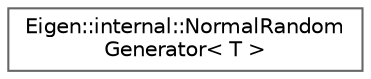 digraph "类继承关系图"
{
 // LATEX_PDF_SIZE
  bgcolor="transparent";
  edge [fontname=Helvetica,fontsize=10,labelfontname=Helvetica,labelfontsize=10];
  node [fontname=Helvetica,fontsize=10,shape=box,height=0.2,width=0.4];
  rankdir="LR";
  Node0 [id="Node000000",label="Eigen::internal::NormalRandom\lGenerator\< T \>",height=0.2,width=0.4,color="grey40", fillcolor="white", style="filled",URL="$class_eigen_1_1internal_1_1_normal_random_generator.html",tooltip=" "];
}

